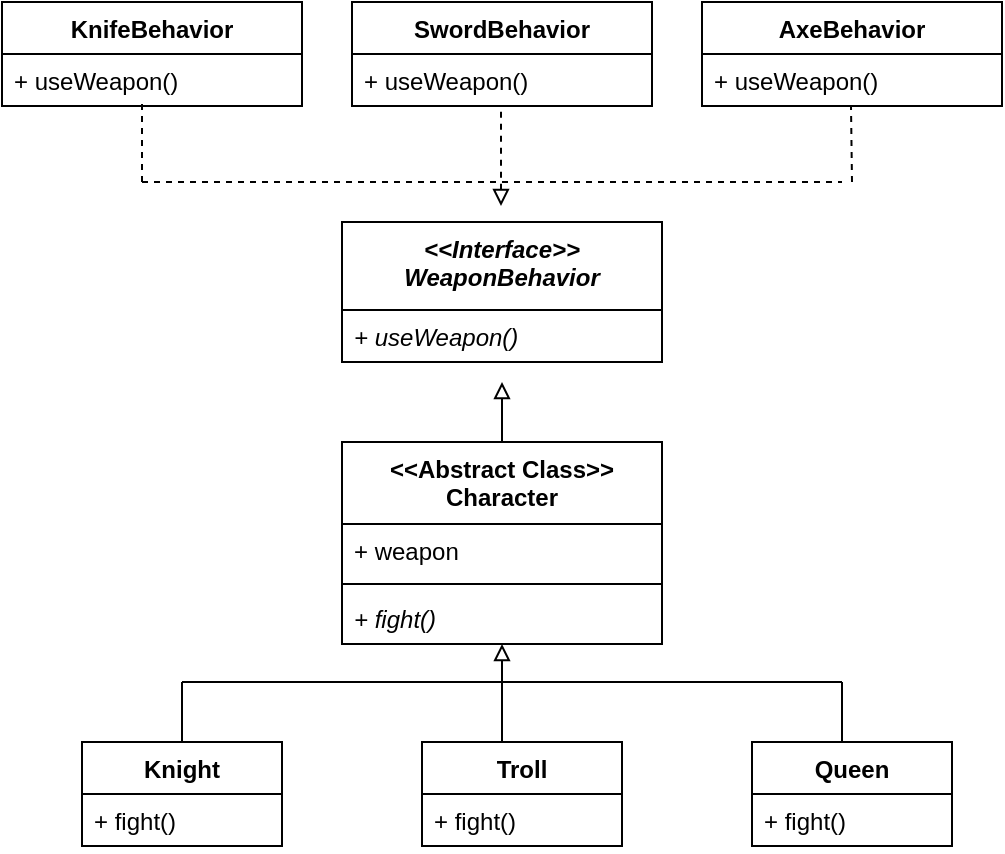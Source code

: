 <mxfile version="13.3.0" type="device"><diagram id="SAxA2iS-mDLv_XEntGpb" name="Page-1"><mxGraphModel dx="1422" dy="762" grid="1" gridSize="10" guides="1" tooltips="1" connect="1" arrows="1" fold="1" page="1" pageScale="1" pageWidth="850" pageHeight="1100" math="0" shadow="0"><root><mxCell id="0"/><mxCell id="1" parent="0"/><mxCell id="Z84dcF1umnXixccLX-_5-1" value="&lt;&lt;Abstract Class&gt;&gt;&#10;Character" style="swimlane;fontStyle=1;align=center;verticalAlign=top;childLayout=stackLayout;horizontal=1;startSize=41;horizontalStack=0;resizeParent=1;resizeParentMax=0;resizeLast=0;collapsible=1;marginBottom=0;" parent="1" vertex="1"><mxGeometry x="220" y="320" width="160" height="101" as="geometry"><mxRectangle x="129" y="130" width="90" height="26" as="alternateBounds"/></mxGeometry></mxCell><mxCell id="Z84dcF1umnXixccLX-_5-2" value="+ weapon" style="text;strokeColor=none;fillColor=none;align=left;verticalAlign=top;spacingLeft=4;spacingRight=4;overflow=hidden;rotatable=0;points=[[0,0.5],[1,0.5]];portConstraint=eastwest;" parent="Z84dcF1umnXixccLX-_5-1" vertex="1"><mxGeometry y="41" width="160" height="26" as="geometry"/></mxCell><mxCell id="Z84dcF1umnXixccLX-_5-3" value="" style="line;strokeWidth=1;fillColor=none;align=left;verticalAlign=middle;spacingTop=-1;spacingLeft=3;spacingRight=3;rotatable=0;labelPosition=right;points=[];portConstraint=eastwest;" parent="Z84dcF1umnXixccLX-_5-1" vertex="1"><mxGeometry y="67" width="160" height="8" as="geometry"/></mxCell><mxCell id="Z84dcF1umnXixccLX-_5-4" value="+ fight()" style="text;strokeColor=none;fillColor=none;align=left;verticalAlign=top;spacingLeft=4;spacingRight=4;overflow=hidden;rotatable=0;points=[[0,0.5],[1,0.5]];portConstraint=eastwest;fontStyle=2" parent="Z84dcF1umnXixccLX-_5-1" vertex="1"><mxGeometry y="75" width="160" height="26" as="geometry"/></mxCell><mxCell id="_iS1UIMWSevfCxiq7YPY-2" value="" style="endArrow=none;html=1;endFill=0;" edge="1" parent="1"><mxGeometry width="50" height="50" relative="1" as="geometry"><mxPoint x="140" y="470" as="sourcePoint"/><mxPoint x="140" y="440" as="targetPoint"/></mxGeometry></mxCell><mxCell id="_iS1UIMWSevfCxiq7YPY-3" value="" style="endArrow=block;html=1;exitX=0.4;exitY=0.423;exitDx=0;exitDy=0;exitPerimeter=0;endFill=0;" edge="1" parent="1" source="Z84dcF1umnXixccLX-_5-9" target="Z84dcF1umnXixccLX-_5-4"><mxGeometry width="50" height="50" relative="1" as="geometry"><mxPoint x="280" y="470" as="sourcePoint"/><mxPoint x="330" y="420" as="targetPoint"/></mxGeometry></mxCell><mxCell id="_iS1UIMWSevfCxiq7YPY-4" value="" style="endArrow=none;html=1;endFill=0;" edge="1" parent="1"><mxGeometry width="50" height="50" relative="1" as="geometry"><mxPoint x="470" y="480" as="sourcePoint"/><mxPoint x="470" y="440" as="targetPoint"/></mxGeometry></mxCell><mxCell id="Z84dcF1umnXixccLX-_5-10" value="+ fight()" style="text;strokeColor=none;fillColor=none;align=left;verticalAlign=top;spacingLeft=4;spacingRight=4;overflow=hidden;rotatable=0;points=[[0,0.5],[1,0.5]];portConstraint=eastwest;" parent="1" vertex="1"><mxGeometry x="260" y="496" width="100" height="26" as="geometry"/></mxCell><mxCell id="Z84dcF1umnXixccLX-_5-17" value="&lt;&lt;Interface&gt;&gt;&#10;WeaponBehavior" style="swimlane;fontStyle=3;align=center;verticalAlign=top;childLayout=stackLayout;horizontal=1;startSize=44;horizontalStack=0;resizeParent=1;resizeParentMax=0;resizeLast=0;collapsible=1;marginBottom=0;" parent="1" vertex="1"><mxGeometry x="220" y="210" width="160" height="70" as="geometry"/></mxCell><mxCell id="Z84dcF1umnXixccLX-_5-18" value="+ useWeapon()" style="text;strokeColor=none;fillColor=none;align=left;verticalAlign=top;spacingLeft=4;spacingRight=4;overflow=hidden;rotatable=0;points=[[0,0.5],[1,0.5]];portConstraint=eastwest;fontStyle=2" parent="Z84dcF1umnXixccLX-_5-17" vertex="1"><mxGeometry y="44" width="160" height="26" as="geometry"/></mxCell><mxCell id="_iS1UIMWSevfCxiq7YPY-24" value="" style="endArrow=block;html=1;endFill=0;" edge="1" parent="1" source="Z84dcF1umnXixccLX-_5-1"><mxGeometry width="50" height="50" relative="1" as="geometry"><mxPoint x="300" y="299.289" as="sourcePoint"/><mxPoint x="300" y="290" as="targetPoint"/></mxGeometry></mxCell><mxCell id="Z84dcF1umnXixccLX-_5-13" value="KnifeBehavior" style="swimlane;fontStyle=1;align=center;verticalAlign=top;childLayout=stackLayout;horizontal=1;startSize=26;horizontalStack=0;resizeParent=1;resizeParentMax=0;resizeLast=0;collapsible=1;marginBottom=0;" parent="1" vertex="1"><mxGeometry x="50" y="100" width="150" height="52" as="geometry"/></mxCell><mxCell id="Z84dcF1umnXixccLX-_5-14" value="+ useWeapon()" style="text;strokeColor=none;fillColor=none;align=left;verticalAlign=top;spacingLeft=4;spacingRight=4;overflow=hidden;rotatable=0;points=[[0,0.5],[1,0.5]];portConstraint=eastwest;" parent="Z84dcF1umnXixccLX-_5-13" vertex="1"><mxGeometry y="26" width="150" height="26" as="geometry"/></mxCell><mxCell id="Z84dcF1umnXixccLX-_5-11" value="SwordBehavior" style="swimlane;fontStyle=1;align=center;verticalAlign=top;childLayout=stackLayout;horizontal=1;startSize=26;horizontalStack=0;resizeParent=1;resizeParentMax=0;resizeLast=0;collapsible=1;marginBottom=0;" parent="1" vertex="1"><mxGeometry x="225" y="100" width="150" height="52" as="geometry"/></mxCell><mxCell id="Z84dcF1umnXixccLX-_5-12" value="+ useWeapon()" style="text;strokeColor=none;fillColor=none;align=left;verticalAlign=top;spacingLeft=4;spacingRight=4;overflow=hidden;rotatable=0;points=[[0,0.5],[1,0.5]];portConstraint=eastwest;" parent="Z84dcF1umnXixccLX-_5-11" vertex="1"><mxGeometry y="26" width="150" height="26" as="geometry"/></mxCell><mxCell id="Z84dcF1umnXixccLX-_5-15" value="AxeBehavior" style="swimlane;fontStyle=1;align=center;verticalAlign=top;childLayout=stackLayout;horizontal=1;startSize=26;horizontalStack=0;resizeParent=1;resizeParentMax=0;resizeLast=0;collapsible=1;marginBottom=0;" parent="1" vertex="1"><mxGeometry x="400" y="100" width="150" height="52" as="geometry"/></mxCell><mxCell id="Z84dcF1umnXixccLX-_5-16" value="+ useWeapon()" style="text;strokeColor=none;fillColor=none;align=left;verticalAlign=top;spacingLeft=4;spacingRight=4;overflow=hidden;rotatable=0;points=[[0,0.5],[1,0.5]];portConstraint=eastwest;" parent="Z84dcF1umnXixccLX-_5-15" vertex="1"><mxGeometry y="26" width="150" height="26" as="geometry"/></mxCell><mxCell id="_iS1UIMWSevfCxiq7YPY-25" value="" style="endArrow=none;dashed=1;html=1;" edge="1" parent="1"><mxGeometry width="50" height="50" relative="1" as="geometry"><mxPoint x="120" y="190" as="sourcePoint"/><mxPoint x="120" y="150" as="targetPoint"/></mxGeometry></mxCell><mxCell id="_iS1UIMWSevfCxiq7YPY-26" value="" style="endArrow=none;dashed=1;html=1;" edge="1" parent="1"><mxGeometry width="50" height="50" relative="1" as="geometry"><mxPoint x="475" y="190" as="sourcePoint"/><mxPoint x="474.5" y="152" as="targetPoint"/></mxGeometry></mxCell><mxCell id="_iS1UIMWSevfCxiq7YPY-27" value="" style="endArrow=none;dashed=1;html=1;" edge="1" parent="1"><mxGeometry width="50" height="50" relative="1" as="geometry"><mxPoint x="120" y="190" as="sourcePoint"/><mxPoint x="470" y="190" as="targetPoint"/></mxGeometry></mxCell><mxCell id="_iS1UIMWSevfCxiq7YPY-28" value="" style="endArrow=none;dashed=1;html=1;endFill=0;startArrow=block;startFill=0;" edge="1" parent="1"><mxGeometry width="50" height="50" relative="1" as="geometry"><mxPoint x="299.5" y="202" as="sourcePoint"/><mxPoint x="299.5" y="152" as="targetPoint"/></mxGeometry></mxCell><mxCell id="_iS1UIMWSevfCxiq7YPY-29" value="" style="endArrow=none;html=1;" edge="1" parent="1"><mxGeometry width="50" height="50" relative="1" as="geometry"><mxPoint x="140" y="440" as="sourcePoint"/><mxPoint x="470" y="440" as="targetPoint"/></mxGeometry></mxCell><mxCell id="Z84dcF1umnXixccLX-_5-7" value="Knight" style="swimlane;fontStyle=1;align=center;verticalAlign=top;childLayout=stackLayout;horizontal=1;startSize=26;horizontalStack=0;resizeParent=1;resizeParentMax=0;resizeLast=0;collapsible=1;marginBottom=0;" parent="1" vertex="1"><mxGeometry x="90" y="470" width="100" height="52" as="geometry"/></mxCell><mxCell id="Z84dcF1umnXixccLX-_5-8" value="+ fight()" style="text;strokeColor=none;fillColor=none;align=left;verticalAlign=top;spacingLeft=4;spacingRight=4;overflow=hidden;rotatable=0;points=[[0,0.5],[1,0.5]];portConstraint=eastwest;" parent="Z84dcF1umnXixccLX-_5-7" vertex="1"><mxGeometry y="26" width="100" height="26" as="geometry"/></mxCell><mxCell id="Z84dcF1umnXixccLX-_5-9" value="Troll" style="swimlane;fontStyle=1;align=center;verticalAlign=top;childLayout=stackLayout;horizontal=1;startSize=26;horizontalStack=0;resizeParent=1;resizeParentMax=0;resizeLast=0;collapsible=1;marginBottom=0;" parent="1" vertex="1"><mxGeometry x="260" y="470" width="100" height="52" as="geometry"/></mxCell><mxCell id="Z84dcF1umnXixccLX-_5-5" value="Queen" style="swimlane;fontStyle=1;align=center;verticalAlign=top;childLayout=stackLayout;horizontal=1;startSize=26;horizontalStack=0;resizeParent=1;resizeParentMax=0;resizeLast=0;collapsible=1;marginBottom=0;" parent="1" vertex="1"><mxGeometry x="425" y="470" width="100" height="52" as="geometry"/></mxCell><mxCell id="Z84dcF1umnXixccLX-_5-6" value="+ fight()" style="text;strokeColor=none;fillColor=none;align=left;verticalAlign=top;spacingLeft=4;spacingRight=4;overflow=hidden;rotatable=0;points=[[0,0.5],[1,0.5]];portConstraint=eastwest;" parent="Z84dcF1umnXixccLX-_5-5" vertex="1"><mxGeometry y="26" width="100" height="26" as="geometry"/></mxCell></root></mxGraphModel></diagram></mxfile>